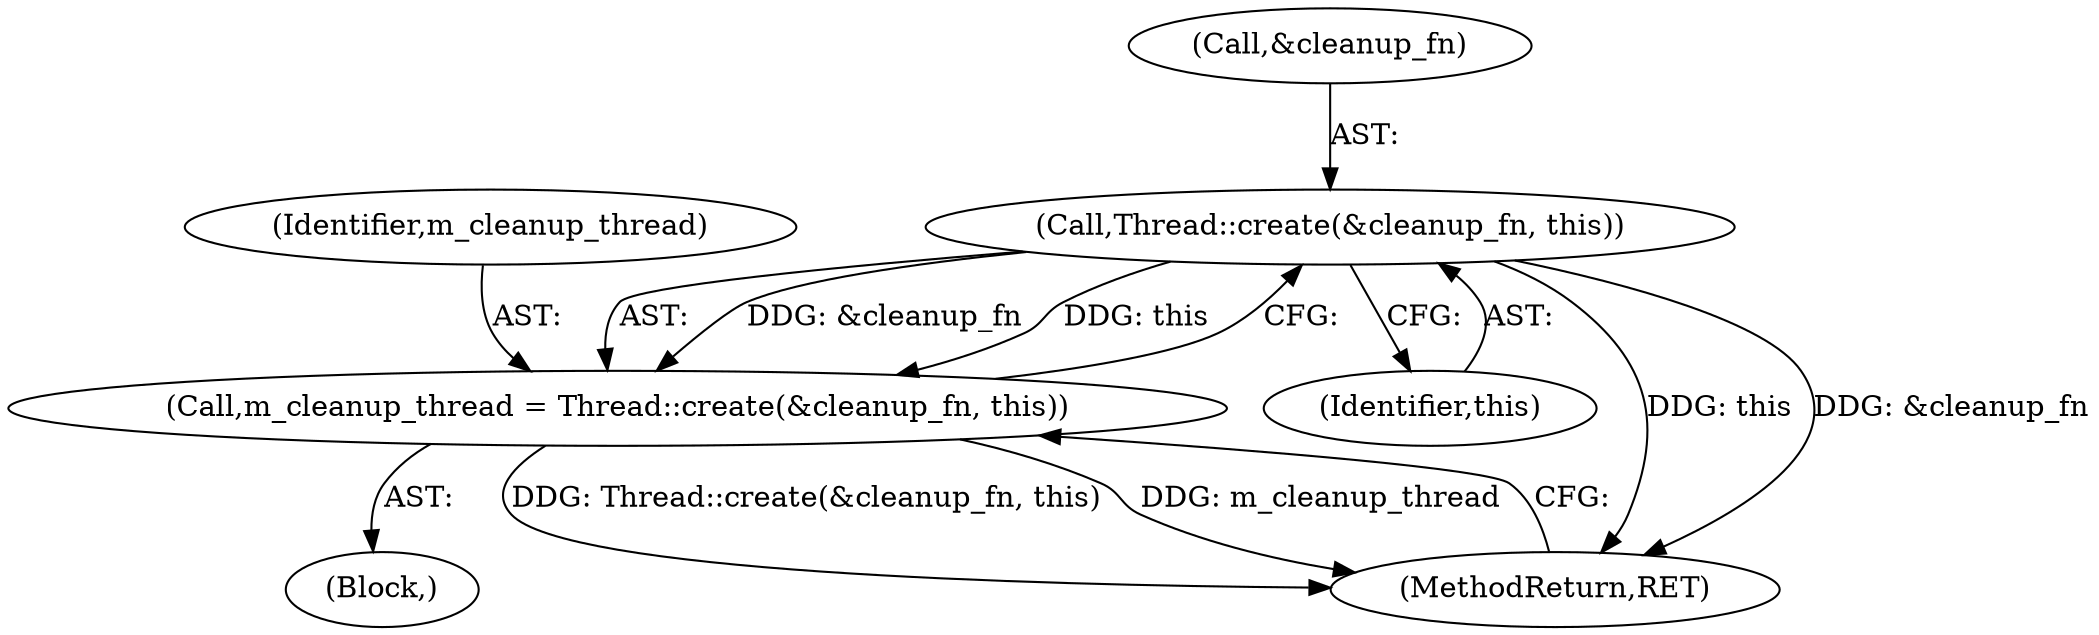 digraph "0_shibboleth_6182b0acf2df670e75423c2ed7afe6950ef11c9d@API" {
"1000164" [label="(Call,Thread::create(&cleanup_fn, this))"];
"1000162" [label="(Call,m_cleanup_thread = Thread::create(&cleanup_fn, this))"];
"1000151" [label="(Block,)"];
"1000162" [label="(Call,m_cleanup_thread = Thread::create(&cleanup_fn, this))"];
"1000167" [label="(Identifier,this)"];
"1000168" [label="(MethodReturn,RET)"];
"1000165" [label="(Call,&cleanup_fn)"];
"1000164" [label="(Call,Thread::create(&cleanup_fn, this))"];
"1000163" [label="(Identifier,m_cleanup_thread)"];
"1000164" -> "1000162"  [label="AST: "];
"1000164" -> "1000167"  [label="CFG: "];
"1000165" -> "1000164"  [label="AST: "];
"1000167" -> "1000164"  [label="AST: "];
"1000162" -> "1000164"  [label="CFG: "];
"1000164" -> "1000168"  [label="DDG: this"];
"1000164" -> "1000168"  [label="DDG: &cleanup_fn"];
"1000164" -> "1000162"  [label="DDG: &cleanup_fn"];
"1000164" -> "1000162"  [label="DDG: this"];
"1000162" -> "1000151"  [label="AST: "];
"1000163" -> "1000162"  [label="AST: "];
"1000168" -> "1000162"  [label="CFG: "];
"1000162" -> "1000168"  [label="DDG: Thread::create(&cleanup_fn, this)"];
"1000162" -> "1000168"  [label="DDG: m_cleanup_thread"];
}
